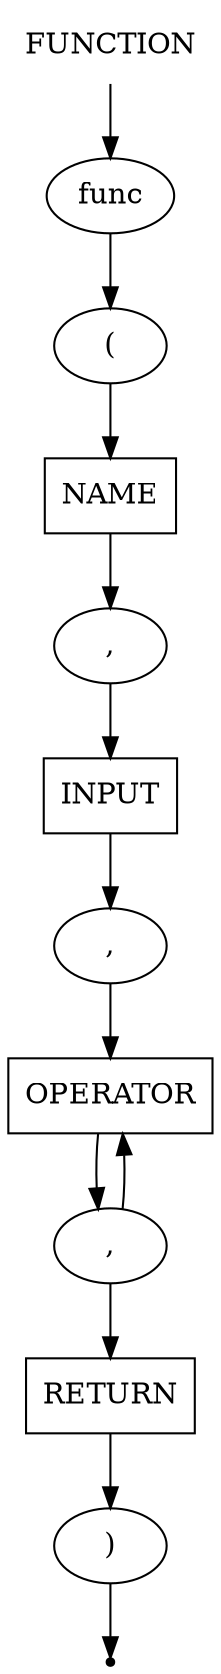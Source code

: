 digraph FUNCTION {
    start [label=FUNCTION shape=plaintext]
    func [label=func shape=oval]
    br_open [label="(" shape=oval]
    br_close [label=")" shape=oval]
    name [label=NAME shape=box]
    comma_1 [label="," shape=oval]
    comma_2 [label="," shape=oval]
    comma_3 [label="," shape=oval]
    input [label=INPUT shape=box]
    operator [label=OPERATOR shape=box]
    return [label=RETURN shape=box]
    end [label="" shape=point]

    start -> func
    func -> br_open
    br_open -> name
    name -> comma_1
    comma_1 -> input
    input -> comma_2
    comma_2 -> operator
    operator -> comma_3
    comma_3 -> operator
    comma_3 -> return
    return -> br_close
    br_close -> end
}